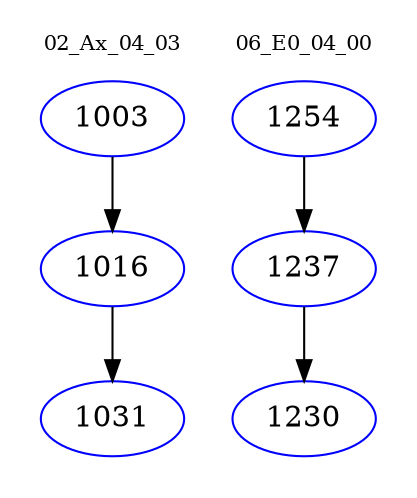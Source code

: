 digraph{
subgraph cluster_0 {
color = white
label = "02_Ax_04_03";
fontsize=10;
T0_1003 [label="1003", color="blue"]
T0_1003 -> T0_1016 [color="black"]
T0_1016 [label="1016", color="blue"]
T0_1016 -> T0_1031 [color="black"]
T0_1031 [label="1031", color="blue"]
}
subgraph cluster_1 {
color = white
label = "06_E0_04_00";
fontsize=10;
T1_1254 [label="1254", color="blue"]
T1_1254 -> T1_1237 [color="black"]
T1_1237 [label="1237", color="blue"]
T1_1237 -> T1_1230 [color="black"]
T1_1230 [label="1230", color="blue"]
}
}
